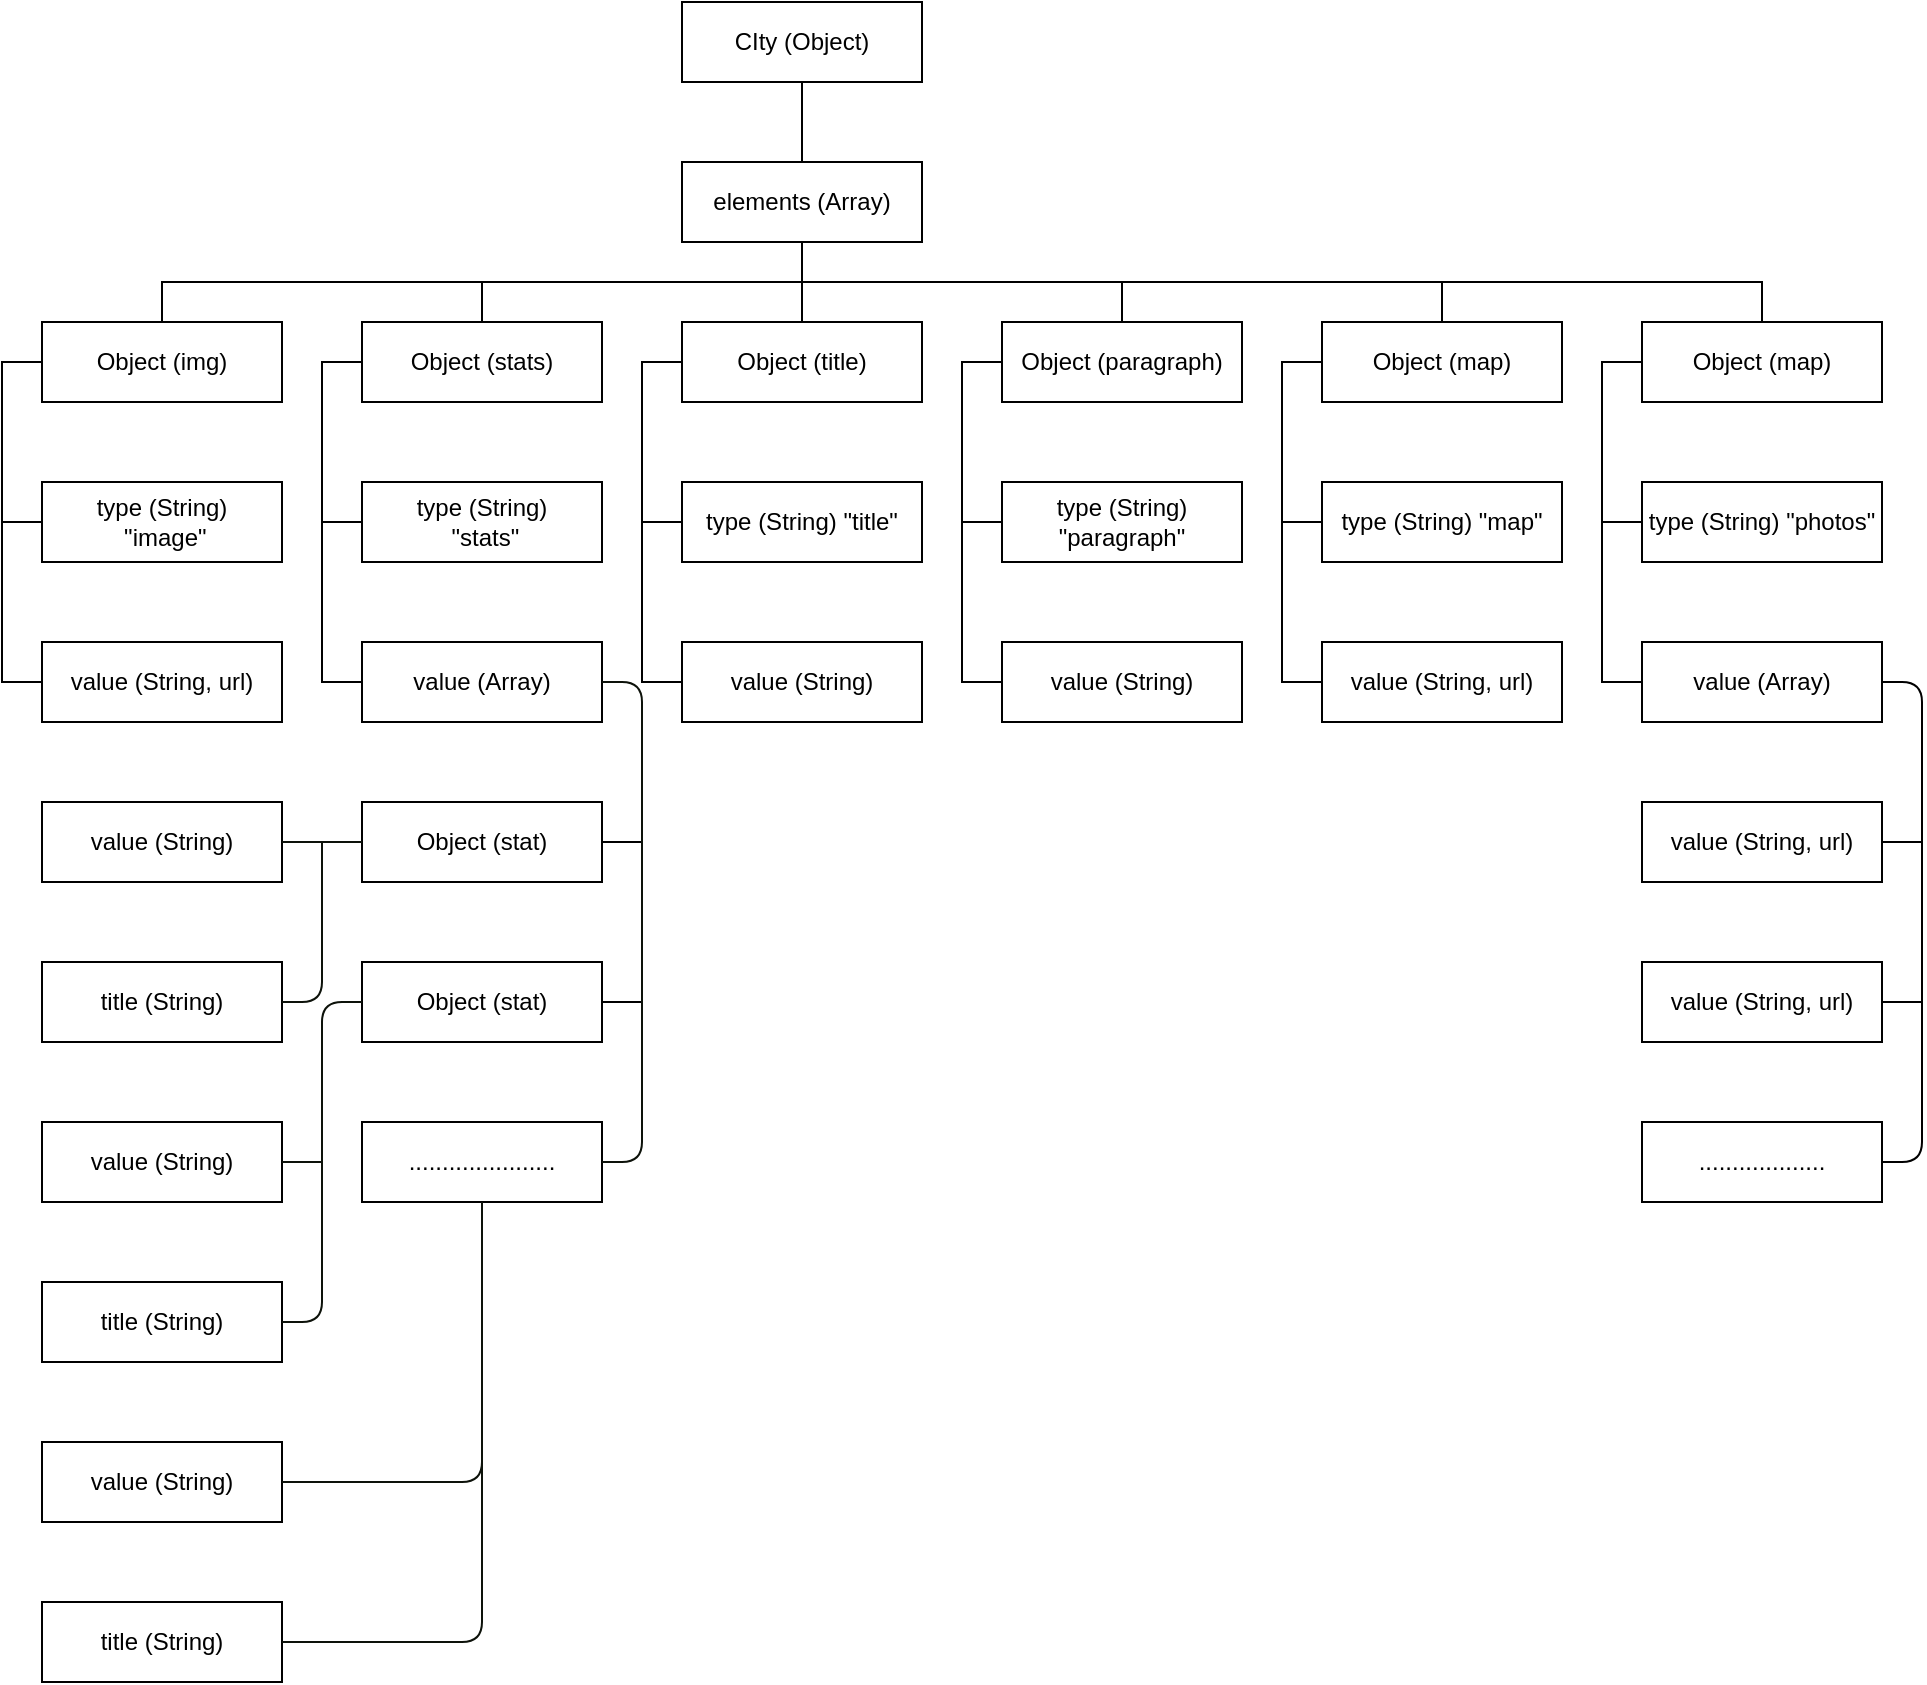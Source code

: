 <mxfile version="18.1.3" type="github">
  <diagram id="2XWBd1IIaeVaF8Hdmy30" name="Page-1">
    <mxGraphModel dx="1038" dy="547" grid="1" gridSize="10" guides="1" tooltips="1" connect="1" arrows="1" fold="1" page="1" pageScale="1" pageWidth="827" pageHeight="1169" math="0" shadow="0">
      <root>
        <mxCell id="0" />
        <mxCell id="1" parent="0" />
        <mxCell id="jYVeLQifG-93rkWGcL_8-2" value="CIty (Object)" style="rounded=0;whiteSpace=wrap;html=1;" vertex="1" parent="1">
          <mxGeometry x="360" y="40" width="120" height="40" as="geometry" />
        </mxCell>
        <mxCell id="jYVeLQifG-93rkWGcL_8-20" value="elements (Array)" style="rounded=0;whiteSpace=wrap;html=1;" vertex="1" parent="1">
          <mxGeometry x="360" y="120" width="120" height="40" as="geometry" />
        </mxCell>
        <mxCell id="jYVeLQifG-93rkWGcL_8-21" value="Object (title)" style="rounded=0;whiteSpace=wrap;html=1;" vertex="1" parent="1">
          <mxGeometry x="360" y="200" width="120" height="40" as="geometry" />
        </mxCell>
        <mxCell id="jYVeLQifG-93rkWGcL_8-23" value="Object (paragraph)" style="rounded=0;whiteSpace=wrap;html=1;" vertex="1" parent="1">
          <mxGeometry x="520" y="200" width="120" height="40" as="geometry" />
        </mxCell>
        <mxCell id="jYVeLQifG-93rkWGcL_8-24" value="Object (map)" style="rounded=0;whiteSpace=wrap;html=1;" vertex="1" parent="1">
          <mxGeometry x="680" y="200" width="120" height="40" as="geometry" />
        </mxCell>
        <mxCell id="jYVeLQifG-93rkWGcL_8-25" value="Object (stats)" style="rounded=0;whiteSpace=wrap;html=1;" vertex="1" parent="1">
          <mxGeometry x="200" y="200" width="120" height="40" as="geometry" />
        </mxCell>
        <mxCell id="jYVeLQifG-93rkWGcL_8-26" value="Object (img)" style="rounded=0;whiteSpace=wrap;html=1;" vertex="1" parent="1">
          <mxGeometry x="40" y="200" width="120" height="40" as="geometry" />
        </mxCell>
        <mxCell id="jYVeLQifG-93rkWGcL_8-27" value="" style="endArrow=none;html=1;rounded=0;entryX=0.5;entryY=1;entryDx=0;entryDy=0;exitX=0.5;exitY=0;exitDx=0;exitDy=0;" edge="1" parent="1" source="jYVeLQifG-93rkWGcL_8-20" target="jYVeLQifG-93rkWGcL_8-2">
          <mxGeometry width="50" height="50" relative="1" as="geometry">
            <mxPoint x="350" y="260" as="sourcePoint" />
            <mxPoint x="400" y="210" as="targetPoint" />
          </mxGeometry>
        </mxCell>
        <mxCell id="jYVeLQifG-93rkWGcL_8-28" value="" style="endArrow=none;html=1;rounded=0;entryX=0.5;entryY=1;entryDx=0;entryDy=0;exitX=0.5;exitY=0;exitDx=0;exitDy=0;" edge="1" parent="1" source="jYVeLQifG-93rkWGcL_8-21" target="jYVeLQifG-93rkWGcL_8-20">
          <mxGeometry width="50" height="50" relative="1" as="geometry">
            <mxPoint x="350" y="260" as="sourcePoint" />
            <mxPoint x="400" y="210" as="targetPoint" />
          </mxGeometry>
        </mxCell>
        <mxCell id="jYVeLQifG-93rkWGcL_8-29" value="" style="endArrow=none;html=1;rounded=0;exitX=0.5;exitY=0;exitDx=0;exitDy=0;" edge="1" parent="1" source="jYVeLQifG-93rkWGcL_8-26">
          <mxGeometry width="50" height="50" relative="1" as="geometry">
            <mxPoint x="350" y="260" as="sourcePoint" />
            <mxPoint x="420" y="180" as="targetPoint" />
            <Array as="points">
              <mxPoint x="100" y="180" />
            </Array>
          </mxGeometry>
        </mxCell>
        <mxCell id="jYVeLQifG-93rkWGcL_8-30" value="" style="endArrow=none;html=1;rounded=0;exitX=0.5;exitY=0;exitDx=0;exitDy=0;" edge="1" parent="1" source="jYVeLQifG-93rkWGcL_8-24">
          <mxGeometry width="50" height="50" relative="1" as="geometry">
            <mxPoint x="350" y="260" as="sourcePoint" />
            <mxPoint x="420" y="180" as="targetPoint" />
            <Array as="points">
              <mxPoint x="740" y="180" />
            </Array>
          </mxGeometry>
        </mxCell>
        <mxCell id="jYVeLQifG-93rkWGcL_8-31" value="" style="endArrow=none;html=1;rounded=0;exitX=0.5;exitY=0;exitDx=0;exitDy=0;" edge="1" parent="1" source="jYVeLQifG-93rkWGcL_8-23">
          <mxGeometry width="50" height="50" relative="1" as="geometry">
            <mxPoint x="350" y="260" as="sourcePoint" />
            <mxPoint x="580" y="180" as="targetPoint" />
          </mxGeometry>
        </mxCell>
        <mxCell id="jYVeLQifG-93rkWGcL_8-32" value="" style="endArrow=none;html=1;rounded=0;exitX=0.5;exitY=0;exitDx=0;exitDy=0;" edge="1" parent="1" source="jYVeLQifG-93rkWGcL_8-25">
          <mxGeometry width="50" height="50" relative="1" as="geometry">
            <mxPoint x="350" y="260" as="sourcePoint" />
            <mxPoint x="260" y="180" as="targetPoint" />
          </mxGeometry>
        </mxCell>
        <mxCell id="jYVeLQifG-93rkWGcL_8-33" value="value (String, url)" style="rounded=0;whiteSpace=wrap;html=1;" vertex="1" parent="1">
          <mxGeometry x="40" y="360" width="120" height="40" as="geometry" />
        </mxCell>
        <mxCell id="jYVeLQifG-93rkWGcL_8-34" value="type&amp;nbsp;(String)&lt;br&gt;&amp;nbsp;&quot;image&quot;" style="rounded=0;whiteSpace=wrap;html=1;" vertex="1" parent="1">
          <mxGeometry x="40" y="280" width="120" height="40" as="geometry" />
        </mxCell>
        <mxCell id="jYVeLQifG-93rkWGcL_8-35" value="" style="endArrow=none;html=1;rounded=0;entryX=0;entryY=0.5;entryDx=0;entryDy=0;exitX=0;exitY=0.5;exitDx=0;exitDy=0;" edge="1" parent="1" source="jYVeLQifG-93rkWGcL_8-33" target="jYVeLQifG-93rkWGcL_8-26">
          <mxGeometry width="50" height="50" relative="1" as="geometry">
            <mxPoint x="350" y="260" as="sourcePoint" />
            <mxPoint x="400" y="210" as="targetPoint" />
            <Array as="points">
              <mxPoint x="20" y="380" />
              <mxPoint x="20" y="300" />
              <mxPoint x="20" y="220" />
            </Array>
          </mxGeometry>
        </mxCell>
        <mxCell id="jYVeLQifG-93rkWGcL_8-36" value="" style="endArrow=none;html=1;rounded=0;exitX=0;exitY=0.5;exitDx=0;exitDy=0;" edge="1" parent="1" source="jYVeLQifG-93rkWGcL_8-34">
          <mxGeometry width="50" height="50" relative="1" as="geometry">
            <mxPoint x="350" y="260" as="sourcePoint" />
            <mxPoint x="20" y="300" as="targetPoint" />
            <Array as="points" />
          </mxGeometry>
        </mxCell>
        <mxCell id="jYVeLQifG-93rkWGcL_8-38" value="value (Array)" style="rounded=0;whiteSpace=wrap;html=1;" vertex="1" parent="1">
          <mxGeometry x="200" y="360" width="120" height="40" as="geometry" />
        </mxCell>
        <mxCell id="jYVeLQifG-93rkWGcL_8-39" value="type&amp;nbsp;(String)&lt;br&gt;&amp;nbsp;&quot;stats&quot;" style="rounded=0;whiteSpace=wrap;html=1;" vertex="1" parent="1">
          <mxGeometry x="200" y="280" width="120" height="40" as="geometry" />
        </mxCell>
        <mxCell id="jYVeLQifG-93rkWGcL_8-40" value="" style="endArrow=none;html=1;rounded=0;entryX=0;entryY=0.5;entryDx=0;entryDy=0;exitX=0;exitY=0.5;exitDx=0;exitDy=0;" edge="1" parent="1" source="jYVeLQifG-93rkWGcL_8-38">
          <mxGeometry width="50" height="50" relative="1" as="geometry">
            <mxPoint x="510" y="260" as="sourcePoint" />
            <mxPoint x="200" y="220" as="targetPoint" />
            <Array as="points">
              <mxPoint x="180" y="380" />
              <mxPoint x="180" y="300" />
              <mxPoint x="180" y="220" />
            </Array>
          </mxGeometry>
        </mxCell>
        <mxCell id="jYVeLQifG-93rkWGcL_8-41" value="" style="endArrow=none;html=1;rounded=0;exitX=0;exitY=0.5;exitDx=0;exitDy=0;" edge="1" parent="1" source="jYVeLQifG-93rkWGcL_8-39">
          <mxGeometry width="50" height="50" relative="1" as="geometry">
            <mxPoint x="510" y="260" as="sourcePoint" />
            <mxPoint x="180" y="300" as="targetPoint" />
            <Array as="points" />
          </mxGeometry>
        </mxCell>
        <mxCell id="jYVeLQifG-93rkWGcL_8-44" value="value (String)" style="rounded=0;whiteSpace=wrap;html=1;" vertex="1" parent="1">
          <mxGeometry x="360" y="360" width="120" height="40" as="geometry" />
        </mxCell>
        <mxCell id="jYVeLQifG-93rkWGcL_8-45" value="type (String) &quot;title&quot;" style="rounded=0;whiteSpace=wrap;html=1;" vertex="1" parent="1">
          <mxGeometry x="360" y="280" width="120" height="40" as="geometry" />
        </mxCell>
        <mxCell id="jYVeLQifG-93rkWGcL_8-46" value="" style="endArrow=none;html=1;rounded=0;entryX=0;entryY=0.5;entryDx=0;entryDy=0;exitX=0;exitY=0.5;exitDx=0;exitDy=0;" edge="1" parent="1" source="jYVeLQifG-93rkWGcL_8-44">
          <mxGeometry width="50" height="50" relative="1" as="geometry">
            <mxPoint x="670" y="260" as="sourcePoint" />
            <mxPoint x="360" y="220" as="targetPoint" />
            <Array as="points">
              <mxPoint x="340" y="380" />
              <mxPoint x="340" y="300" />
              <mxPoint x="340" y="220" />
            </Array>
          </mxGeometry>
        </mxCell>
        <mxCell id="jYVeLQifG-93rkWGcL_8-47" value="" style="endArrow=none;html=1;rounded=0;exitX=0;exitY=0.5;exitDx=0;exitDy=0;" edge="1" parent="1" source="jYVeLQifG-93rkWGcL_8-45">
          <mxGeometry width="50" height="50" relative="1" as="geometry">
            <mxPoint x="670" y="260" as="sourcePoint" />
            <mxPoint x="340" y="300" as="targetPoint" />
            <Array as="points" />
          </mxGeometry>
        </mxCell>
        <mxCell id="jYVeLQifG-93rkWGcL_8-48" value="value (String)" style="rounded=0;whiteSpace=wrap;html=1;" vertex="1" parent="1">
          <mxGeometry x="520" y="360" width="120" height="40" as="geometry" />
        </mxCell>
        <mxCell id="jYVeLQifG-93rkWGcL_8-49" value="type (String) &quot;paragraph&quot;" style="rounded=0;whiteSpace=wrap;html=1;" vertex="1" parent="1">
          <mxGeometry x="520" y="280" width="120" height="40" as="geometry" />
        </mxCell>
        <mxCell id="jYVeLQifG-93rkWGcL_8-50" value="" style="endArrow=none;html=1;rounded=0;entryX=0;entryY=0.5;entryDx=0;entryDy=0;exitX=0;exitY=0.5;exitDx=0;exitDy=0;" edge="1" parent="1" source="jYVeLQifG-93rkWGcL_8-48">
          <mxGeometry width="50" height="50" relative="1" as="geometry">
            <mxPoint x="830" y="260" as="sourcePoint" />
            <mxPoint x="520" y="220" as="targetPoint" />
            <Array as="points">
              <mxPoint x="500" y="380" />
              <mxPoint x="500" y="300" />
              <mxPoint x="500" y="220" />
            </Array>
          </mxGeometry>
        </mxCell>
        <mxCell id="jYVeLQifG-93rkWGcL_8-51" value="" style="endArrow=none;html=1;rounded=0;exitX=0;exitY=0.5;exitDx=0;exitDy=0;" edge="1" parent="1" source="jYVeLQifG-93rkWGcL_8-49">
          <mxGeometry width="50" height="50" relative="1" as="geometry">
            <mxPoint x="830" y="260" as="sourcePoint" />
            <mxPoint x="500" y="300" as="targetPoint" />
            <Array as="points" />
          </mxGeometry>
        </mxCell>
        <mxCell id="jYVeLQifG-93rkWGcL_8-52" value="value (String, url)" style="rounded=0;whiteSpace=wrap;html=1;" vertex="1" parent="1">
          <mxGeometry x="680" y="360" width="120" height="40" as="geometry" />
        </mxCell>
        <mxCell id="jYVeLQifG-93rkWGcL_8-53" value="type (String) &quot;map&quot;" style="rounded=0;whiteSpace=wrap;html=1;" vertex="1" parent="1">
          <mxGeometry x="680" y="280" width="120" height="40" as="geometry" />
        </mxCell>
        <mxCell id="jYVeLQifG-93rkWGcL_8-54" value="" style="endArrow=none;html=1;rounded=0;entryX=0;entryY=0.5;entryDx=0;entryDy=0;exitX=0;exitY=0.5;exitDx=0;exitDy=0;" edge="1" parent="1" source="jYVeLQifG-93rkWGcL_8-52">
          <mxGeometry width="50" height="50" relative="1" as="geometry">
            <mxPoint x="990" y="260" as="sourcePoint" />
            <mxPoint x="680" y="220" as="targetPoint" />
            <Array as="points">
              <mxPoint x="660" y="380" />
              <mxPoint x="660" y="300" />
              <mxPoint x="660" y="220" />
            </Array>
          </mxGeometry>
        </mxCell>
        <mxCell id="jYVeLQifG-93rkWGcL_8-55" value="" style="endArrow=none;html=1;rounded=0;exitX=0;exitY=0.5;exitDx=0;exitDy=0;" edge="1" parent="1" source="jYVeLQifG-93rkWGcL_8-53">
          <mxGeometry width="50" height="50" relative="1" as="geometry">
            <mxPoint x="990" y="260" as="sourcePoint" />
            <mxPoint x="660" y="300" as="targetPoint" />
            <Array as="points" />
          </mxGeometry>
        </mxCell>
        <mxCell id="jYVeLQifG-93rkWGcL_8-57" value="Object (map)" style="rounded=0;whiteSpace=wrap;html=1;" vertex="1" parent="1">
          <mxGeometry x="840" y="200" width="120" height="40" as="geometry" />
        </mxCell>
        <mxCell id="jYVeLQifG-93rkWGcL_8-58" value="value (Array)" style="rounded=0;whiteSpace=wrap;html=1;" vertex="1" parent="1">
          <mxGeometry x="840" y="360" width="120" height="40" as="geometry" />
        </mxCell>
        <mxCell id="jYVeLQifG-93rkWGcL_8-59" value="type (String) &quot;photos&quot;" style="rounded=0;whiteSpace=wrap;html=1;" vertex="1" parent="1">
          <mxGeometry x="840" y="280" width="120" height="40" as="geometry" />
        </mxCell>
        <mxCell id="jYVeLQifG-93rkWGcL_8-60" value="" style="endArrow=none;html=1;rounded=0;entryX=0;entryY=0.5;entryDx=0;entryDy=0;exitX=0;exitY=0.5;exitDx=0;exitDy=0;" edge="1" parent="1" source="jYVeLQifG-93rkWGcL_8-58">
          <mxGeometry width="50" height="50" relative="1" as="geometry">
            <mxPoint x="1150" y="260" as="sourcePoint" />
            <mxPoint x="840" y="220" as="targetPoint" />
            <Array as="points">
              <mxPoint x="820" y="380" />
              <mxPoint x="820" y="300" />
              <mxPoint x="820" y="220" />
            </Array>
          </mxGeometry>
        </mxCell>
        <mxCell id="jYVeLQifG-93rkWGcL_8-61" value="" style="endArrow=none;html=1;rounded=0;exitX=0;exitY=0.5;exitDx=0;exitDy=0;" edge="1" parent="1" source="jYVeLQifG-93rkWGcL_8-59">
          <mxGeometry width="50" height="50" relative="1" as="geometry">
            <mxPoint x="1150" y="260" as="sourcePoint" />
            <mxPoint x="820" y="300" as="targetPoint" />
            <Array as="points" />
          </mxGeometry>
        </mxCell>
        <mxCell id="jYVeLQifG-93rkWGcL_8-62" value="" style="endArrow=none;html=1;rounded=0;exitX=0.5;exitY=0;exitDx=0;exitDy=0;" edge="1" parent="1" source="jYVeLQifG-93rkWGcL_8-57">
          <mxGeometry width="50" height="50" relative="1" as="geometry">
            <mxPoint x="600" y="250" as="sourcePoint" />
            <mxPoint x="740" y="180" as="targetPoint" />
            <Array as="points">
              <mxPoint x="900" y="180" />
            </Array>
          </mxGeometry>
        </mxCell>
        <mxCell id="jYVeLQifG-93rkWGcL_8-63" value="value (String, url)" style="rounded=0;whiteSpace=wrap;html=1;" vertex="1" parent="1">
          <mxGeometry x="840" y="440" width="120" height="40" as="geometry" />
        </mxCell>
        <mxCell id="jYVeLQifG-93rkWGcL_8-64" value="value (String, url)" style="rounded=0;whiteSpace=wrap;html=1;" vertex="1" parent="1">
          <mxGeometry x="840" y="520" width="120" height="40" as="geometry" />
        </mxCell>
        <mxCell id="jYVeLQifG-93rkWGcL_8-65" value="..................." style="rounded=0;whiteSpace=wrap;html=1;" vertex="1" parent="1">
          <mxGeometry x="840" y="600" width="120" height="40" as="geometry" />
        </mxCell>
        <mxCell id="jYVeLQifG-93rkWGcL_8-66" value="" style="endArrow=none;html=1;rounded=1;entryX=1;entryY=0.5;entryDx=0;entryDy=0;exitX=1;exitY=0.5;exitDx=0;exitDy=0;" edge="1" parent="1" source="jYVeLQifG-93rkWGcL_8-65" target="jYVeLQifG-93rkWGcL_8-58">
          <mxGeometry width="50" height="50" relative="1" as="geometry">
            <mxPoint x="600" y="450" as="sourcePoint" />
            <mxPoint x="650" y="400" as="targetPoint" />
            <Array as="points">
              <mxPoint x="980" y="620" />
              <mxPoint x="980" y="500" />
              <mxPoint x="980" y="380" />
            </Array>
          </mxGeometry>
        </mxCell>
        <mxCell id="jYVeLQifG-93rkWGcL_8-67" value="" style="endArrow=none;html=1;rounded=0;" edge="1" parent="1">
          <mxGeometry width="50" height="50" relative="1" as="geometry">
            <mxPoint x="960" y="460" as="sourcePoint" />
            <mxPoint x="980" y="460" as="targetPoint" />
          </mxGeometry>
        </mxCell>
        <mxCell id="jYVeLQifG-93rkWGcL_8-68" value="" style="endArrow=none;html=1;rounded=0;exitX=1;exitY=0.5;exitDx=0;exitDy=0;" edge="1" parent="1" source="jYVeLQifG-93rkWGcL_8-64">
          <mxGeometry width="50" height="50" relative="1" as="geometry">
            <mxPoint x="600" y="450" as="sourcePoint" />
            <mxPoint x="980" y="540" as="targetPoint" />
          </mxGeometry>
        </mxCell>
        <mxCell id="jYVeLQifG-93rkWGcL_8-69" value="Object (stat)" style="rounded=0;whiteSpace=wrap;html=1;" vertex="1" parent="1">
          <mxGeometry x="200" y="440" width="120" height="40" as="geometry" />
        </mxCell>
        <mxCell id="jYVeLQifG-93rkWGcL_8-70" value="Object (stat)" style="rounded=0;whiteSpace=wrap;html=1;" vertex="1" parent="1">
          <mxGeometry x="200" y="520" width="120" height="40" as="geometry" />
        </mxCell>
        <mxCell id="jYVeLQifG-93rkWGcL_8-71" value="......................" style="rounded=0;whiteSpace=wrap;html=1;" vertex="1" parent="1">
          <mxGeometry x="200" y="600" width="120" height="40" as="geometry" />
        </mxCell>
        <mxCell id="jYVeLQifG-93rkWGcL_8-72" value="" style="endArrow=none;html=1;rounded=0;" edge="1" parent="1">
          <mxGeometry width="50" height="50" relative="1" as="geometry">
            <mxPoint x="320" y="460" as="sourcePoint" />
            <mxPoint x="340" y="460" as="targetPoint" />
          </mxGeometry>
        </mxCell>
        <mxCell id="jYVeLQifG-93rkWGcL_8-73" value="" style="endArrow=none;html=1;rounded=0;exitX=1;exitY=0.5;exitDx=0;exitDy=0;" edge="1" parent="1" source="jYVeLQifG-93rkWGcL_8-70">
          <mxGeometry width="50" height="50" relative="1" as="geometry">
            <mxPoint x="-40" y="450" as="sourcePoint" />
            <mxPoint x="340" y="540" as="targetPoint" />
          </mxGeometry>
        </mxCell>
        <mxCell id="jYVeLQifG-93rkWGcL_8-74" value="" style="endArrow=none;html=1;entryX=1;entryY=0.5;entryDx=0;entryDy=0;exitX=1;exitY=0.5;exitDx=0;exitDy=0;fillColor=#d5e8d4;strokeColor=#0D120A;strokeWidth=1;rounded=1;" edge="1" parent="1">
          <mxGeometry width="50" height="50" relative="1" as="geometry">
            <mxPoint x="320" y="620" as="sourcePoint" />
            <mxPoint x="320" y="380" as="targetPoint" />
            <Array as="points">
              <mxPoint x="340" y="620" />
              <mxPoint x="340" y="500" />
              <mxPoint x="340" y="380" />
            </Array>
          </mxGeometry>
        </mxCell>
        <mxCell id="jYVeLQifG-93rkWGcL_8-75" value="title (String)" style="rounded=0;whiteSpace=wrap;html=1;" vertex="1" parent="1">
          <mxGeometry x="40" y="520" width="120" height="40" as="geometry" />
        </mxCell>
        <mxCell id="jYVeLQifG-93rkWGcL_8-76" value="value (String)" style="rounded=0;whiteSpace=wrap;html=1;" vertex="1" parent="1">
          <mxGeometry x="40" y="440" width="120" height="40" as="geometry" />
        </mxCell>
        <mxCell id="jYVeLQifG-93rkWGcL_8-81" value="" style="endArrow=none;html=1;rounded=1;strokeColor=#0D120A;strokeWidth=1;entryX=0;entryY=0.5;entryDx=0;entryDy=0;exitX=1;exitY=0.5;exitDx=0;exitDy=0;" edge="1" parent="1" source="jYVeLQifG-93rkWGcL_8-76" target="jYVeLQifG-93rkWGcL_8-69">
          <mxGeometry width="50" height="50" relative="1" as="geometry">
            <mxPoint x="380" y="490" as="sourcePoint" />
            <mxPoint x="430" y="440" as="targetPoint" />
          </mxGeometry>
        </mxCell>
        <mxCell id="jYVeLQifG-93rkWGcL_8-82" value="" style="endArrow=none;html=1;rounded=1;strokeColor=#0D120A;strokeWidth=1;exitX=1;exitY=0.5;exitDx=0;exitDy=0;" edge="1" parent="1" source="jYVeLQifG-93rkWGcL_8-75">
          <mxGeometry width="50" height="50" relative="1" as="geometry">
            <mxPoint x="180" y="540" as="sourcePoint" />
            <mxPoint x="180" y="460" as="targetPoint" />
            <Array as="points">
              <mxPoint x="180" y="540" />
            </Array>
          </mxGeometry>
        </mxCell>
        <mxCell id="jYVeLQifG-93rkWGcL_8-83" value="title (String)" style="rounded=0;whiteSpace=wrap;html=1;" vertex="1" parent="1">
          <mxGeometry x="40" y="680" width="120" height="40" as="geometry" />
        </mxCell>
        <mxCell id="jYVeLQifG-93rkWGcL_8-84" value="value (String)" style="rounded=0;whiteSpace=wrap;html=1;" vertex="1" parent="1">
          <mxGeometry x="40" y="600" width="120" height="40" as="geometry" />
        </mxCell>
        <mxCell id="jYVeLQifG-93rkWGcL_8-85" value="title (String)" style="rounded=0;whiteSpace=wrap;html=1;" vertex="1" parent="1">
          <mxGeometry x="40" y="840" width="120" height="40" as="geometry" />
        </mxCell>
        <mxCell id="jYVeLQifG-93rkWGcL_8-86" value="value (String)" style="rounded=0;whiteSpace=wrap;html=1;" vertex="1" parent="1">
          <mxGeometry x="40" y="760" width="120" height="40" as="geometry" />
        </mxCell>
        <mxCell id="jYVeLQifG-93rkWGcL_8-87" value="" style="endArrow=none;html=1;rounded=1;strokeColor=#0D120A;strokeWidth=1;entryX=0;entryY=0.5;entryDx=0;entryDy=0;exitX=1;exitY=0.5;exitDx=0;exitDy=0;" edge="1" parent="1" source="jYVeLQifG-93rkWGcL_8-83" target="jYVeLQifG-93rkWGcL_8-70">
          <mxGeometry width="50" height="50" relative="1" as="geometry">
            <mxPoint x="380" y="610" as="sourcePoint" />
            <mxPoint x="430" y="560" as="targetPoint" />
            <Array as="points">
              <mxPoint x="180" y="700" />
              <mxPoint x="180" y="540" />
            </Array>
          </mxGeometry>
        </mxCell>
        <mxCell id="jYVeLQifG-93rkWGcL_8-88" value="" style="endArrow=none;html=1;rounded=1;strokeColor=#0D120A;strokeWidth=1;exitX=1;exitY=0.5;exitDx=0;exitDy=0;" edge="1" parent="1" source="jYVeLQifG-93rkWGcL_8-84">
          <mxGeometry width="50" height="50" relative="1" as="geometry">
            <mxPoint x="380" y="610" as="sourcePoint" />
            <mxPoint x="180" y="620" as="targetPoint" />
          </mxGeometry>
        </mxCell>
        <mxCell id="jYVeLQifG-93rkWGcL_8-89" value="" style="endArrow=none;html=1;rounded=1;strokeColor=#0D120A;strokeWidth=1;entryX=0.5;entryY=1;entryDx=0;entryDy=0;exitX=1;exitY=0.5;exitDx=0;exitDy=0;" edge="1" parent="1" source="jYVeLQifG-93rkWGcL_8-86" target="jYVeLQifG-93rkWGcL_8-71">
          <mxGeometry width="50" height="50" relative="1" as="geometry">
            <mxPoint x="380" y="710" as="sourcePoint" />
            <mxPoint x="430" y="660" as="targetPoint" />
            <Array as="points">
              <mxPoint x="260" y="780" />
            </Array>
          </mxGeometry>
        </mxCell>
        <mxCell id="jYVeLQifG-93rkWGcL_8-90" value="" style="endArrow=none;html=1;rounded=1;strokeColor=#0D120A;strokeWidth=1;entryX=0.5;entryY=1;entryDx=0;entryDy=0;exitX=1;exitY=0.5;exitDx=0;exitDy=0;" edge="1" parent="1" source="jYVeLQifG-93rkWGcL_8-85" target="jYVeLQifG-93rkWGcL_8-71">
          <mxGeometry width="50" height="50" relative="1" as="geometry">
            <mxPoint x="380" y="710" as="sourcePoint" />
            <mxPoint x="430" y="660" as="targetPoint" />
            <Array as="points">
              <mxPoint x="260" y="860" />
            </Array>
          </mxGeometry>
        </mxCell>
      </root>
    </mxGraphModel>
  </diagram>
</mxfile>

